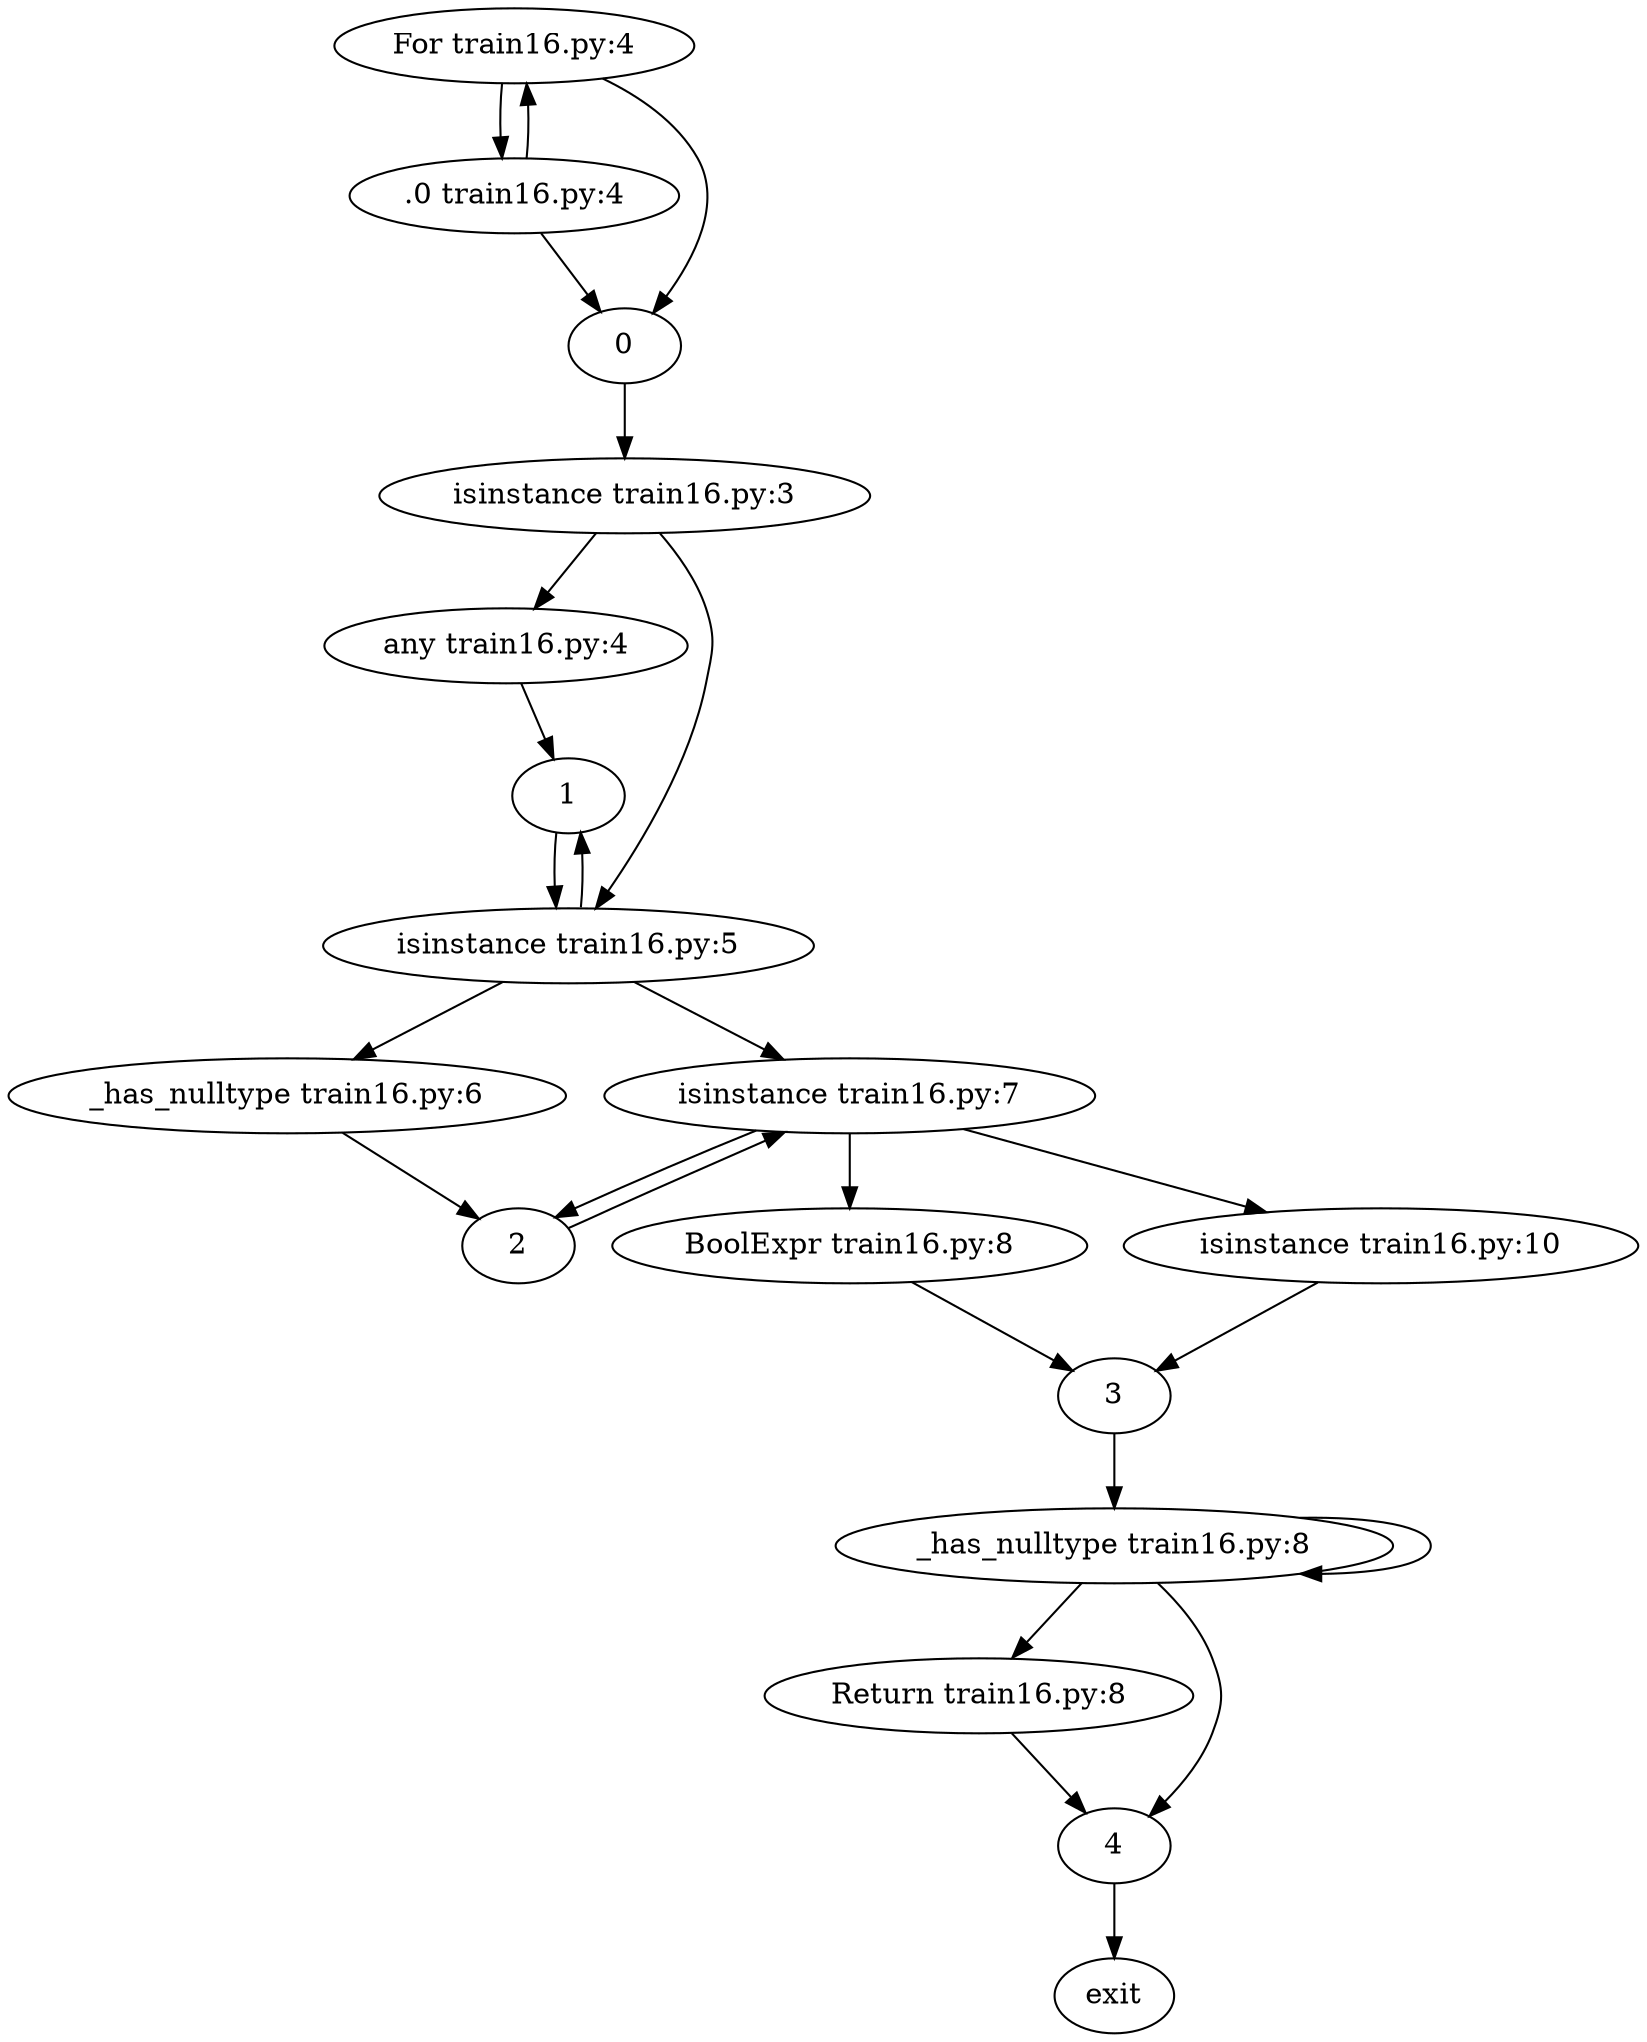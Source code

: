 strict digraph {"For train16.py:4" -> ".0 train16.py:4"
-> "0"
".0 train16.py:4" -> "For train16.py:4"
-> "0"
->
"isinstance train16.py:3" -> "any train16.py:4"
-> "1"
"isinstance train16.py:3" -> "isinstance train16.py:5"
-> "1"
->
"isinstance train16.py:5" -> "_has_nulltype train16.py:6"
-> "2"
"isinstance train16.py:5" -> "isinstance train16.py:7"
-> "2"
->
"isinstance train16.py:7" -> "BoolExpr train16.py:8"
-> "3"
"isinstance train16.py:7" -> "isinstance train16.py:10"
-> "3"
->
"_has_nulltype train16.py:8" -> "Return train16.py:8"
-> "4"
"_has_nulltype train16.py:8" -> "_has_nulltype train16.py:8"
-> "4"
->
exit
}